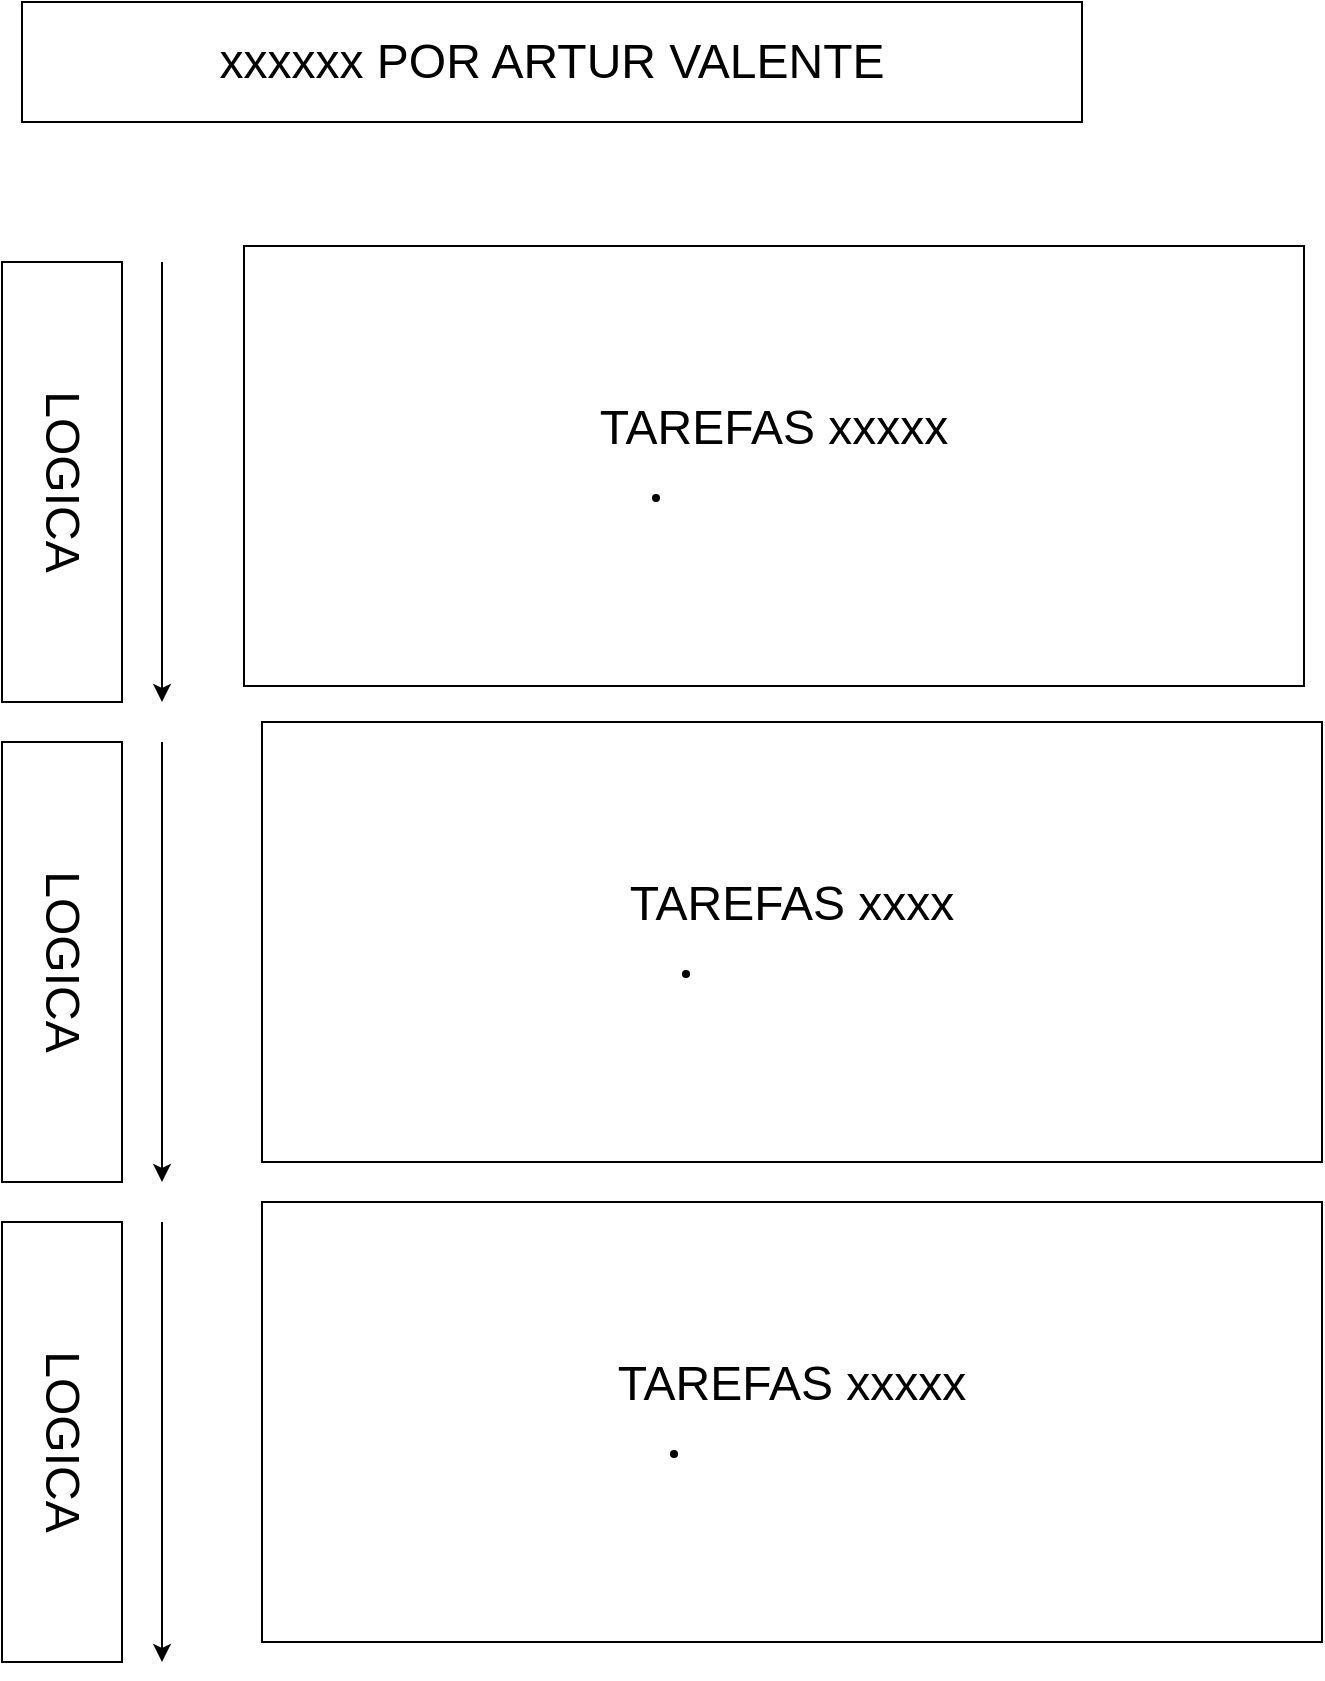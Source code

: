 <mxfile version="24.7.17">
  <diagram name="Página-1" id="iv7xF7jC-3hlmezNWdpo">
    <mxGraphModel dx="1079" dy="1620" grid="1" gridSize="10" guides="1" tooltips="1" connect="1" arrows="1" fold="1" page="1" pageScale="1" pageWidth="827" pageHeight="1169" math="0" shadow="0">
      <root>
        <mxCell id="0" />
        <mxCell id="1" parent="0" />
        <mxCell id="TzYh7e0ncgZN5UkXU_US-1" value="&lt;span style=&quot;font-size: 24px;&quot;&gt;xxxxxx POR ARTUR VALENTE&lt;/span&gt;" style="rounded=0;whiteSpace=wrap;html=1;" parent="1" vertex="1">
          <mxGeometry x="360" y="-140" width="530" height="60" as="geometry" />
        </mxCell>
        <mxCell id="TzYh7e0ncgZN5UkXU_US-2" value="&lt;div style=&quot;&quot;&gt;&lt;span style=&quot;font-size: 24px;&quot;&gt;TAREFAS xxxxx&lt;/span&gt;&lt;/div&gt;&lt;div style=&quot;&quot;&gt;&lt;ul&gt;&lt;li&gt;&lt;br&gt;&lt;/li&gt;&lt;/ul&gt;&lt;/div&gt;" style="rounded=0;whiteSpace=wrap;html=1;" parent="1" vertex="1">
          <mxGeometry x="471" y="-18" width="530" height="220" as="geometry" />
        </mxCell>
        <mxCell id="TzYh7e0ncgZN5UkXU_US-3" value="&lt;span style=&quot;font-size: 24px;&quot;&gt;LOGICA&lt;/span&gt;" style="rounded=0;whiteSpace=wrap;html=1;rotation=90;" parent="1" vertex="1">
          <mxGeometry x="270" y="70" width="220" height="60" as="geometry" />
        </mxCell>
        <mxCell id="TzYh7e0ncgZN5UkXU_US-4" value="" style="endArrow=classic;html=1;rounded=0;" parent="1" edge="1">
          <mxGeometry width="50" height="50" relative="1" as="geometry">
            <mxPoint x="430" y="-10" as="sourcePoint" />
            <mxPoint x="430" y="210" as="targetPoint" />
          </mxGeometry>
        </mxCell>
        <mxCell id="TzYh7e0ncgZN5UkXU_US-5" value="&lt;div style=&quot;&quot;&gt;&lt;span style=&quot;font-size: 24px;&quot;&gt;TAREFAS xxxx&lt;/span&gt;&lt;/div&gt;&lt;div style=&quot;&quot;&gt;&lt;ul&gt;&lt;li&gt;&lt;br&gt;&lt;/li&gt;&lt;/ul&gt;&lt;/div&gt;" style="rounded=0;whiteSpace=wrap;html=1;" parent="1" vertex="1">
          <mxGeometry x="480" y="220" width="530" height="220" as="geometry" />
        </mxCell>
        <mxCell id="TzYh7e0ncgZN5UkXU_US-6" value="&lt;span style=&quot;font-size: 24px;&quot;&gt;LOGICA&lt;/span&gt;" style="rounded=0;whiteSpace=wrap;html=1;rotation=90;" parent="1" vertex="1">
          <mxGeometry x="270" y="310" width="220" height="60" as="geometry" />
        </mxCell>
        <mxCell id="TzYh7e0ncgZN5UkXU_US-7" value="" style="endArrow=classic;html=1;rounded=0;" parent="1" edge="1">
          <mxGeometry width="50" height="50" relative="1" as="geometry">
            <mxPoint x="430" y="230" as="sourcePoint" />
            <mxPoint x="430" y="450" as="targetPoint" />
          </mxGeometry>
        </mxCell>
        <mxCell id="TzYh7e0ncgZN5UkXU_US-8" value="&lt;div style=&quot;&quot;&gt;&lt;span style=&quot;font-size: 24px;&quot;&gt;TAREFAS xxxxx&lt;/span&gt;&lt;/div&gt;&lt;div style=&quot;&quot;&gt;&lt;ul&gt;&lt;li&gt;&lt;br&gt;&lt;/li&gt;&lt;/ul&gt;&lt;/div&gt;" style="rounded=0;whiteSpace=wrap;html=1;" parent="1" vertex="1">
          <mxGeometry x="480" y="460" width="530" height="220" as="geometry" />
        </mxCell>
        <mxCell id="TzYh7e0ncgZN5UkXU_US-9" value="&lt;span style=&quot;font-size: 24px;&quot;&gt;LOGICA&lt;/span&gt;" style="rounded=0;whiteSpace=wrap;html=1;rotation=90;" parent="1" vertex="1">
          <mxGeometry x="270" y="550" width="220" height="60" as="geometry" />
        </mxCell>
        <mxCell id="TzYh7e0ncgZN5UkXU_US-10" value="" style="endArrow=classic;html=1;rounded=0;" parent="1" edge="1">
          <mxGeometry width="50" height="50" relative="1" as="geometry">
            <mxPoint x="430" y="470" as="sourcePoint" />
            <mxPoint x="430" y="690" as="targetPoint" />
          </mxGeometry>
        </mxCell>
      </root>
    </mxGraphModel>
  </diagram>
</mxfile>
